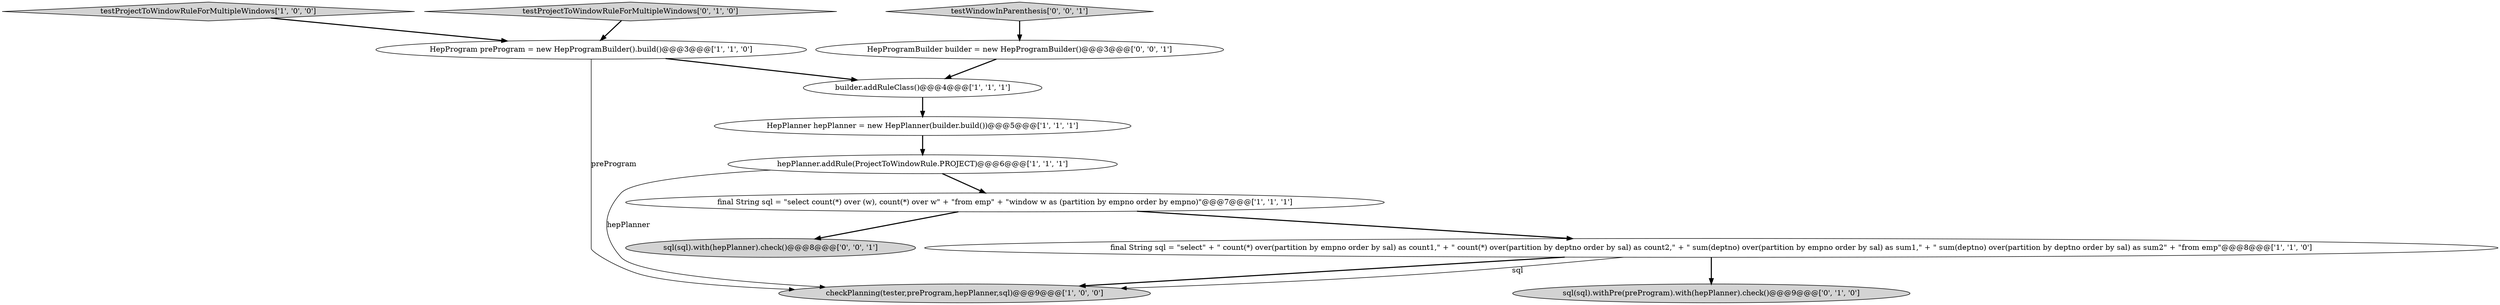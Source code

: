 digraph {
6 [style = filled, label = "builder.addRuleClass()@@@4@@@['1', '1', '1']", fillcolor = white, shape = ellipse image = "AAA0AAABBB1BBB"];
3 [style = filled, label = "HepPlanner hepPlanner = new HepPlanner(builder.build())@@@5@@@['1', '1', '1']", fillcolor = white, shape = ellipse image = "AAA0AAABBB1BBB"];
4 [style = filled, label = "HepProgram preProgram = new HepProgramBuilder().build()@@@3@@@['1', '1', '0']", fillcolor = white, shape = ellipse image = "AAA0AAABBB1BBB"];
10 [style = filled, label = "sql(sql).with(hepPlanner).check()@@@8@@@['0', '0', '1']", fillcolor = lightgray, shape = ellipse image = "AAA0AAABBB3BBB"];
1 [style = filled, label = "hepPlanner.addRule(ProjectToWindowRule.PROJECT)@@@6@@@['1', '1', '1']", fillcolor = white, shape = ellipse image = "AAA0AAABBB1BBB"];
5 [style = filled, label = "testProjectToWindowRuleForMultipleWindows['1', '0', '0']", fillcolor = lightgray, shape = diamond image = "AAA0AAABBB1BBB"];
0 [style = filled, label = "final String sql = \"select\" + \" count(*) over(partition by empno order by sal) as count1,\" + \" count(*) over(partition by deptno order by sal) as count2,\" + \" sum(deptno) over(partition by empno order by sal) as sum1,\" + \" sum(deptno) over(partition by deptno order by sal) as sum2\" + \"from emp\"@@@8@@@['1', '1', '0']", fillcolor = white, shape = ellipse image = "AAA0AAABBB1BBB"];
7 [style = filled, label = "final String sql = \"select count(*) over (w), count(*) over w\" + \"from emp\" + \"window w as (partition by empno order by empno)\"@@@7@@@['1', '1', '1']", fillcolor = white, shape = ellipse image = "AAA0AAABBB1BBB"];
8 [style = filled, label = "sql(sql).withPre(preProgram).with(hepPlanner).check()@@@9@@@['0', '1', '0']", fillcolor = lightgray, shape = ellipse image = "AAA0AAABBB2BBB"];
11 [style = filled, label = "HepProgramBuilder builder = new HepProgramBuilder()@@@3@@@['0', '0', '1']", fillcolor = white, shape = ellipse image = "AAA0AAABBB3BBB"];
12 [style = filled, label = "testWindowInParenthesis['0', '0', '1']", fillcolor = lightgray, shape = diamond image = "AAA0AAABBB3BBB"];
9 [style = filled, label = "testProjectToWindowRuleForMultipleWindows['0', '1', '0']", fillcolor = lightgray, shape = diamond image = "AAA0AAABBB2BBB"];
2 [style = filled, label = "checkPlanning(tester,preProgram,hepPlanner,sql)@@@9@@@['1', '0', '0']", fillcolor = lightgray, shape = ellipse image = "AAA0AAABBB1BBB"];
1->2 [style = solid, label="hepPlanner"];
12->11 [style = bold, label=""];
4->6 [style = bold, label=""];
0->2 [style = solid, label="sql"];
1->7 [style = bold, label=""];
0->2 [style = bold, label=""];
0->8 [style = bold, label=""];
11->6 [style = bold, label=""];
9->4 [style = bold, label=""];
7->0 [style = bold, label=""];
6->3 [style = bold, label=""];
4->2 [style = solid, label="preProgram"];
7->10 [style = bold, label=""];
5->4 [style = bold, label=""];
3->1 [style = bold, label=""];
}
